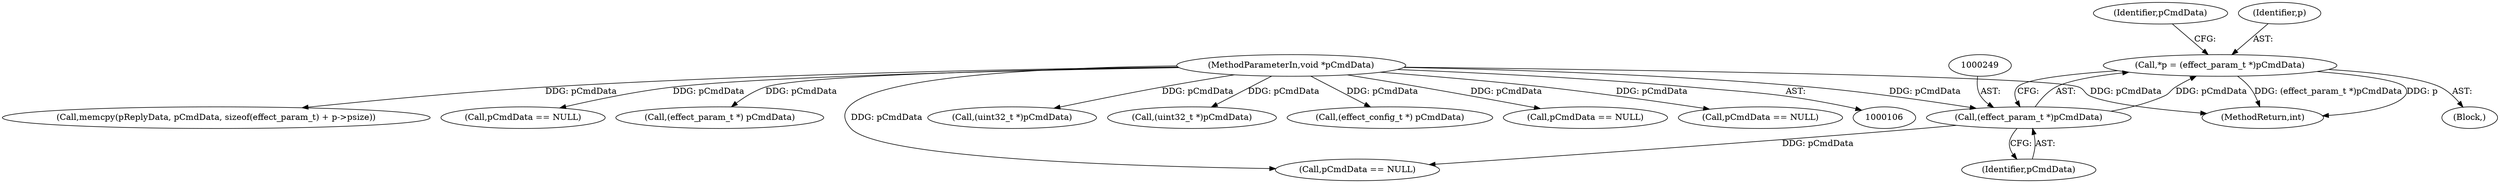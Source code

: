 digraph "0_Android_aeea52da00d210587fb3ed895de3d5f2e0264c88_6@pointer" {
"1000246" [label="(Call,*p = (effect_param_t *)pCmdData)"];
"1000248" [label="(Call,(effect_param_t *)pCmdData)"];
"1000110" [label="(MethodParameterIn,void *pCmdData)"];
"1000254" [label="(Identifier,pCmdData)"];
"1000110" [label="(MethodParameterIn,void *pCmdData)"];
"1000293" [label="(Call,memcpy(pReplyData, pCmdData, sizeof(effect_param_t) + p->psize))"];
"1000359" [label="(Call,pCmdData == NULL)"];
"1000392" [label="(Call,(effect_param_t *) pCmdData)"];
"1000253" [label="(Call,pCmdData == NULL)"];
"1000248" [label="(Call,(effect_param_t *)pCmdData)"];
"1000572" [label="(Call,(uint32_t *)pCmdData)"];
"1000250" [label="(Identifier,pCmdData)"];
"1000589" [label="(Call,(uint32_t *)pCmdData)"];
"1000247" [label="(Identifier,p)"];
"1000204" [label="(Call,(effect_config_t *) pCmdData)"];
"1000246" [label="(Call,*p = (effect_param_t *)pCmdData)"];
"1000543" [label="(Call,pCmdData == NULL)"];
"1000668" [label="(MethodReturn,int)"];
"1000244" [label="(Block,)"];
"1000170" [label="(Call,pCmdData == NULL)"];
"1000246" -> "1000244"  [label="AST: "];
"1000246" -> "1000248"  [label="CFG: "];
"1000247" -> "1000246"  [label="AST: "];
"1000248" -> "1000246"  [label="AST: "];
"1000254" -> "1000246"  [label="CFG: "];
"1000246" -> "1000668"  [label="DDG: (effect_param_t *)pCmdData"];
"1000246" -> "1000668"  [label="DDG: p"];
"1000248" -> "1000246"  [label="DDG: pCmdData"];
"1000248" -> "1000250"  [label="CFG: "];
"1000249" -> "1000248"  [label="AST: "];
"1000250" -> "1000248"  [label="AST: "];
"1000110" -> "1000248"  [label="DDG: pCmdData"];
"1000248" -> "1000253"  [label="DDG: pCmdData"];
"1000110" -> "1000106"  [label="AST: "];
"1000110" -> "1000668"  [label="DDG: pCmdData"];
"1000110" -> "1000170"  [label="DDG: pCmdData"];
"1000110" -> "1000204"  [label="DDG: pCmdData"];
"1000110" -> "1000253"  [label="DDG: pCmdData"];
"1000110" -> "1000293"  [label="DDG: pCmdData"];
"1000110" -> "1000359"  [label="DDG: pCmdData"];
"1000110" -> "1000392"  [label="DDG: pCmdData"];
"1000110" -> "1000543"  [label="DDG: pCmdData"];
"1000110" -> "1000572"  [label="DDG: pCmdData"];
"1000110" -> "1000589"  [label="DDG: pCmdData"];
}
